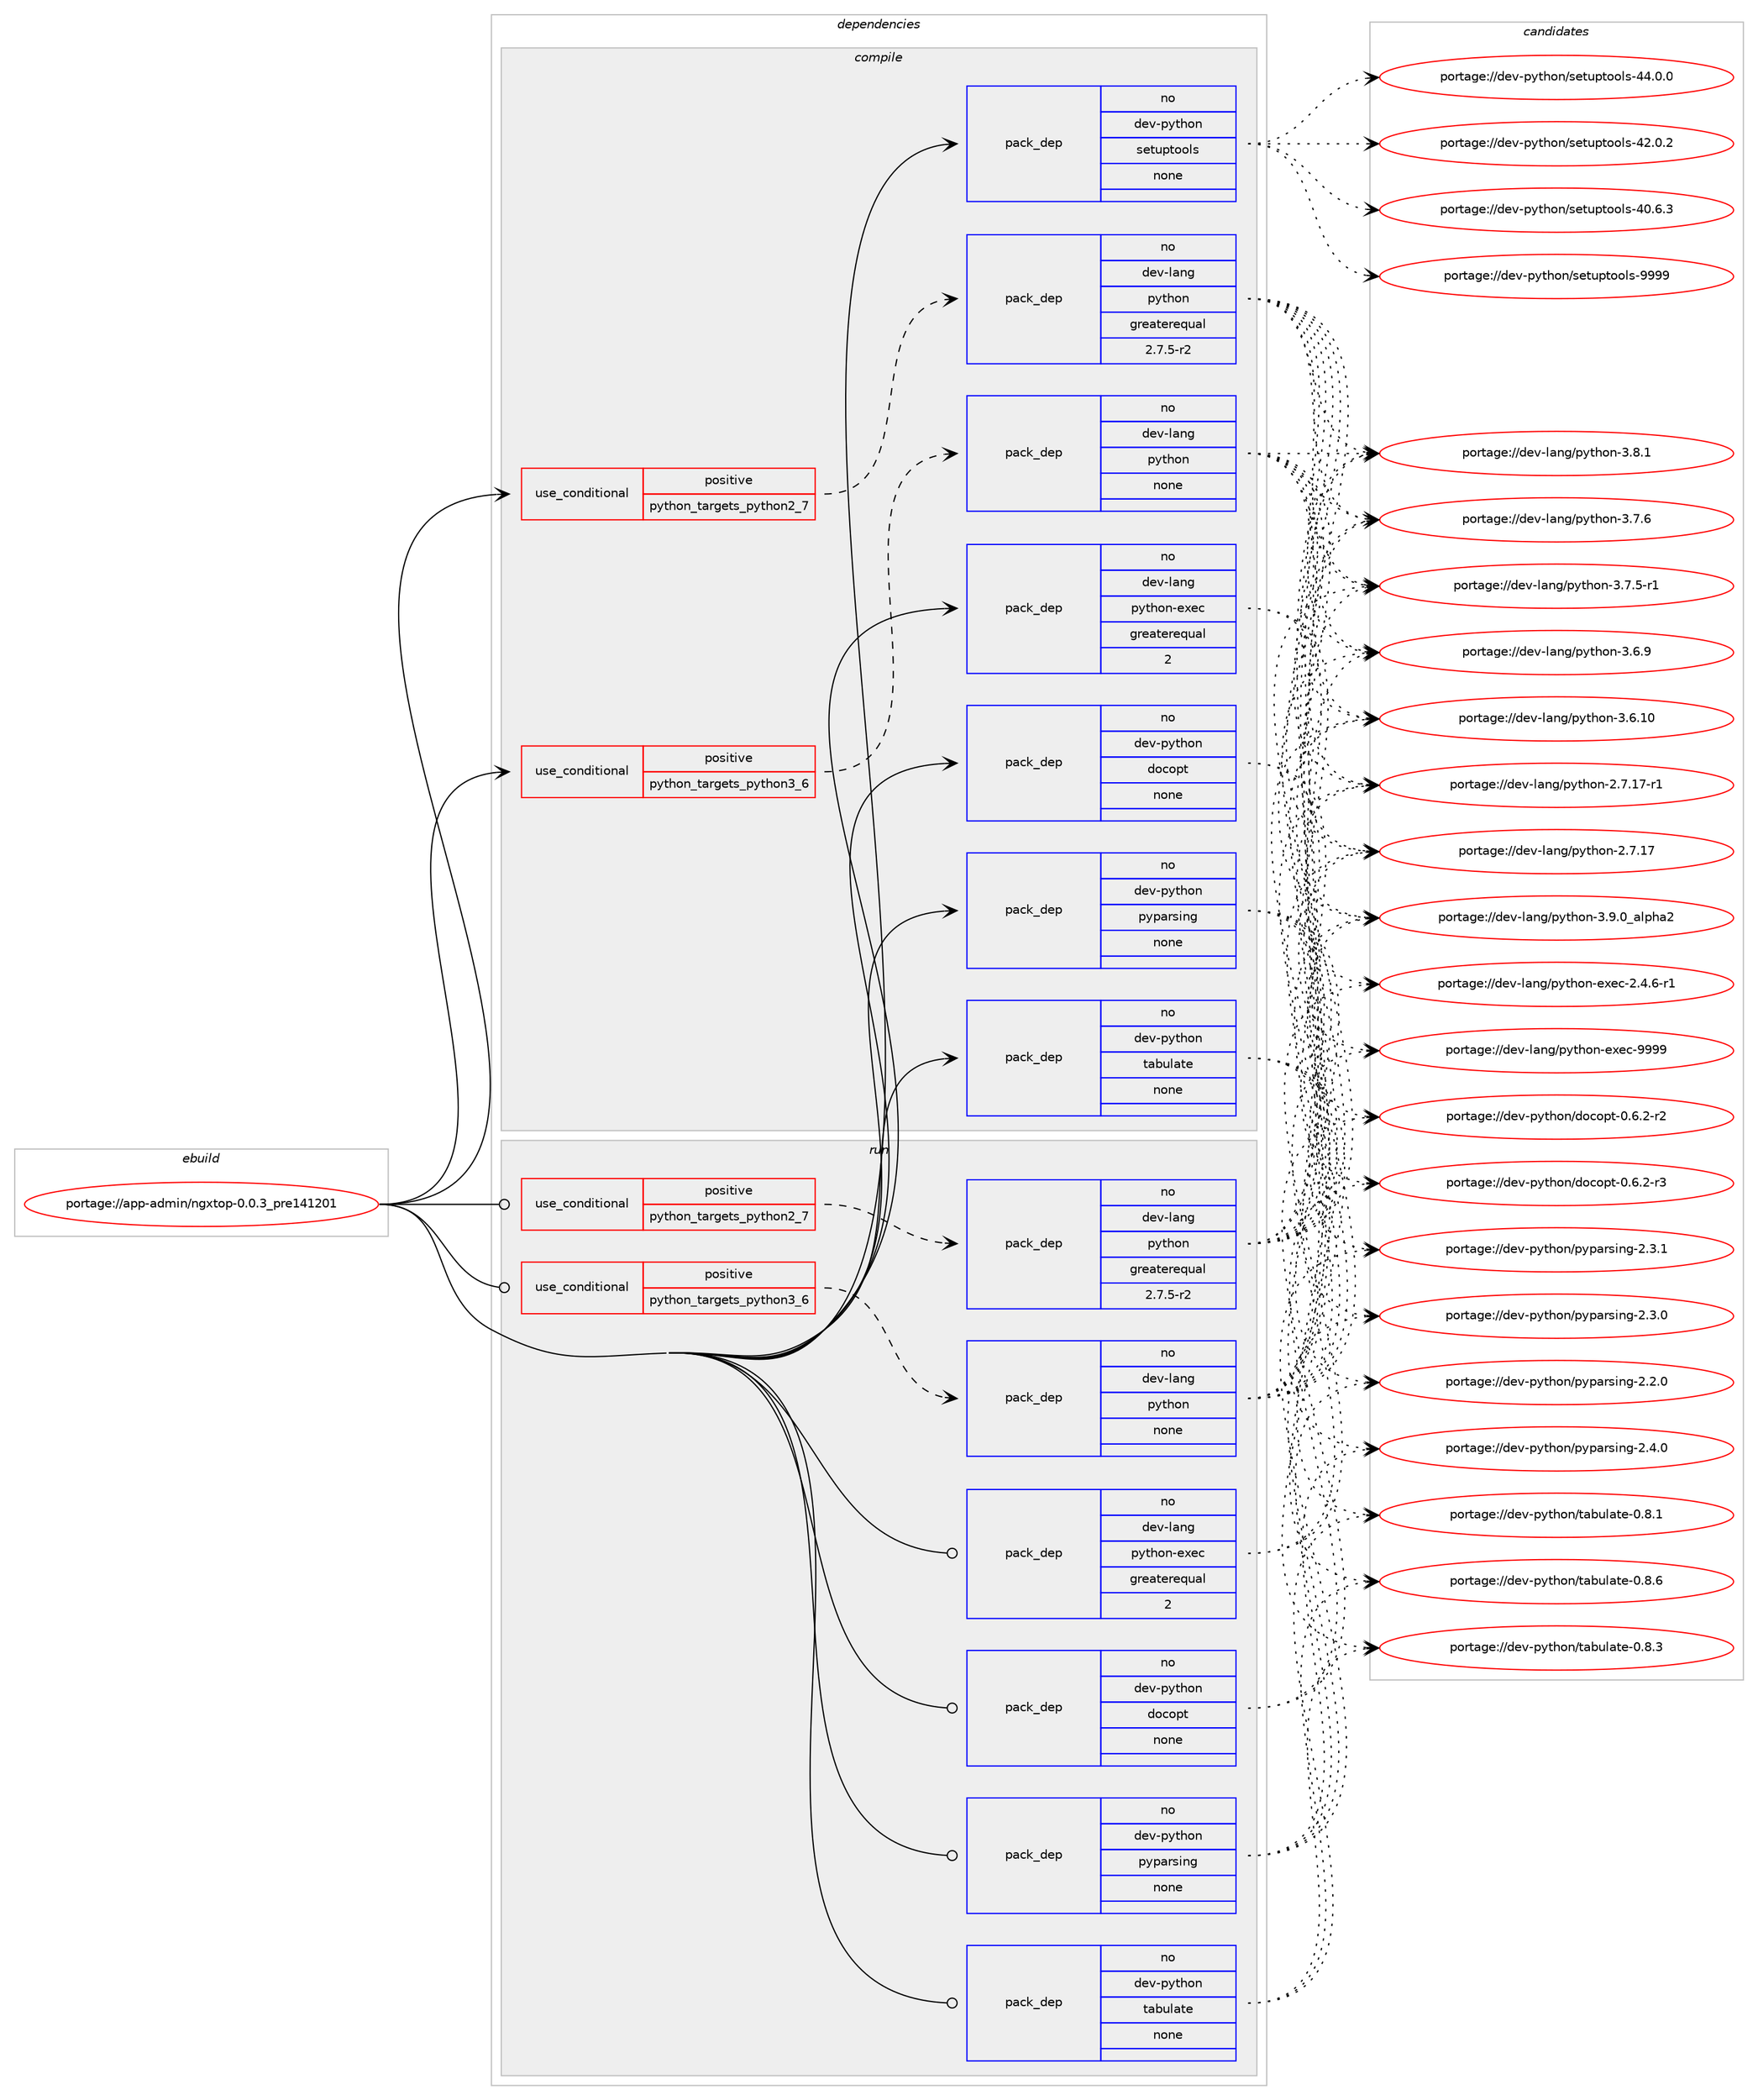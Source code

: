 digraph prolog {

# *************
# Graph options
# *************

newrank=true;
concentrate=true;
compound=true;
graph [rankdir=LR,fontname=Helvetica,fontsize=10,ranksep=1.5];#, ranksep=2.5, nodesep=0.2];
edge  [arrowhead=vee];
node  [fontname=Helvetica,fontsize=10];

# **********
# The ebuild
# **********

subgraph cluster_leftcol {
color=gray;
label=<<i>ebuild</i>>;
id [label="portage://app-admin/ngxtop-0.0.3_pre141201", color=red, width=4, href="../app-admin/ngxtop-0.0.3_pre141201.svg"];
}

# ****************
# The dependencies
# ****************

subgraph cluster_midcol {
color=gray;
label=<<i>dependencies</i>>;
subgraph cluster_compile {
fillcolor="#eeeeee";
style=filled;
label=<<i>compile</i>>;
subgraph cond154879 {
dependency654559 [label=<<TABLE BORDER="0" CELLBORDER="1" CELLSPACING="0" CELLPADDING="4"><TR><TD ROWSPAN="3" CELLPADDING="10">use_conditional</TD></TR><TR><TD>positive</TD></TR><TR><TD>python_targets_python2_7</TD></TR></TABLE>>, shape=none, color=red];
subgraph pack490972 {
dependency654560 [label=<<TABLE BORDER="0" CELLBORDER="1" CELLSPACING="0" CELLPADDING="4" WIDTH="220"><TR><TD ROWSPAN="6" CELLPADDING="30">pack_dep</TD></TR><TR><TD WIDTH="110">no</TD></TR><TR><TD>dev-lang</TD></TR><TR><TD>python</TD></TR><TR><TD>greaterequal</TD></TR><TR><TD>2.7.5-r2</TD></TR></TABLE>>, shape=none, color=blue];
}
dependency654559:e -> dependency654560:w [weight=20,style="dashed",arrowhead="vee"];
}
id:e -> dependency654559:w [weight=20,style="solid",arrowhead="vee"];
subgraph cond154880 {
dependency654561 [label=<<TABLE BORDER="0" CELLBORDER="1" CELLSPACING="0" CELLPADDING="4"><TR><TD ROWSPAN="3" CELLPADDING="10">use_conditional</TD></TR><TR><TD>positive</TD></TR><TR><TD>python_targets_python3_6</TD></TR></TABLE>>, shape=none, color=red];
subgraph pack490973 {
dependency654562 [label=<<TABLE BORDER="0" CELLBORDER="1" CELLSPACING="0" CELLPADDING="4" WIDTH="220"><TR><TD ROWSPAN="6" CELLPADDING="30">pack_dep</TD></TR><TR><TD WIDTH="110">no</TD></TR><TR><TD>dev-lang</TD></TR><TR><TD>python</TD></TR><TR><TD>none</TD></TR><TR><TD></TD></TR></TABLE>>, shape=none, color=blue];
}
dependency654561:e -> dependency654562:w [weight=20,style="dashed",arrowhead="vee"];
}
id:e -> dependency654561:w [weight=20,style="solid",arrowhead="vee"];
subgraph pack490974 {
dependency654563 [label=<<TABLE BORDER="0" CELLBORDER="1" CELLSPACING="0" CELLPADDING="4" WIDTH="220"><TR><TD ROWSPAN="6" CELLPADDING="30">pack_dep</TD></TR><TR><TD WIDTH="110">no</TD></TR><TR><TD>dev-lang</TD></TR><TR><TD>python-exec</TD></TR><TR><TD>greaterequal</TD></TR><TR><TD>2</TD></TR></TABLE>>, shape=none, color=blue];
}
id:e -> dependency654563:w [weight=20,style="solid",arrowhead="vee"];
subgraph pack490975 {
dependency654564 [label=<<TABLE BORDER="0" CELLBORDER="1" CELLSPACING="0" CELLPADDING="4" WIDTH="220"><TR><TD ROWSPAN="6" CELLPADDING="30">pack_dep</TD></TR><TR><TD WIDTH="110">no</TD></TR><TR><TD>dev-python</TD></TR><TR><TD>docopt</TD></TR><TR><TD>none</TD></TR><TR><TD></TD></TR></TABLE>>, shape=none, color=blue];
}
id:e -> dependency654564:w [weight=20,style="solid",arrowhead="vee"];
subgraph pack490976 {
dependency654565 [label=<<TABLE BORDER="0" CELLBORDER="1" CELLSPACING="0" CELLPADDING="4" WIDTH="220"><TR><TD ROWSPAN="6" CELLPADDING="30">pack_dep</TD></TR><TR><TD WIDTH="110">no</TD></TR><TR><TD>dev-python</TD></TR><TR><TD>pyparsing</TD></TR><TR><TD>none</TD></TR><TR><TD></TD></TR></TABLE>>, shape=none, color=blue];
}
id:e -> dependency654565:w [weight=20,style="solid",arrowhead="vee"];
subgraph pack490977 {
dependency654566 [label=<<TABLE BORDER="0" CELLBORDER="1" CELLSPACING="0" CELLPADDING="4" WIDTH="220"><TR><TD ROWSPAN="6" CELLPADDING="30">pack_dep</TD></TR><TR><TD WIDTH="110">no</TD></TR><TR><TD>dev-python</TD></TR><TR><TD>setuptools</TD></TR><TR><TD>none</TD></TR><TR><TD></TD></TR></TABLE>>, shape=none, color=blue];
}
id:e -> dependency654566:w [weight=20,style="solid",arrowhead="vee"];
subgraph pack490978 {
dependency654567 [label=<<TABLE BORDER="0" CELLBORDER="1" CELLSPACING="0" CELLPADDING="4" WIDTH="220"><TR><TD ROWSPAN="6" CELLPADDING="30">pack_dep</TD></TR><TR><TD WIDTH="110">no</TD></TR><TR><TD>dev-python</TD></TR><TR><TD>tabulate</TD></TR><TR><TD>none</TD></TR><TR><TD></TD></TR></TABLE>>, shape=none, color=blue];
}
id:e -> dependency654567:w [weight=20,style="solid",arrowhead="vee"];
}
subgraph cluster_compileandrun {
fillcolor="#eeeeee";
style=filled;
label=<<i>compile and run</i>>;
}
subgraph cluster_run {
fillcolor="#eeeeee";
style=filled;
label=<<i>run</i>>;
subgraph cond154881 {
dependency654568 [label=<<TABLE BORDER="0" CELLBORDER="1" CELLSPACING="0" CELLPADDING="4"><TR><TD ROWSPAN="3" CELLPADDING="10">use_conditional</TD></TR><TR><TD>positive</TD></TR><TR><TD>python_targets_python2_7</TD></TR></TABLE>>, shape=none, color=red];
subgraph pack490979 {
dependency654569 [label=<<TABLE BORDER="0" CELLBORDER="1" CELLSPACING="0" CELLPADDING="4" WIDTH="220"><TR><TD ROWSPAN="6" CELLPADDING="30">pack_dep</TD></TR><TR><TD WIDTH="110">no</TD></TR><TR><TD>dev-lang</TD></TR><TR><TD>python</TD></TR><TR><TD>greaterequal</TD></TR><TR><TD>2.7.5-r2</TD></TR></TABLE>>, shape=none, color=blue];
}
dependency654568:e -> dependency654569:w [weight=20,style="dashed",arrowhead="vee"];
}
id:e -> dependency654568:w [weight=20,style="solid",arrowhead="odot"];
subgraph cond154882 {
dependency654570 [label=<<TABLE BORDER="0" CELLBORDER="1" CELLSPACING="0" CELLPADDING="4"><TR><TD ROWSPAN="3" CELLPADDING="10">use_conditional</TD></TR><TR><TD>positive</TD></TR><TR><TD>python_targets_python3_6</TD></TR></TABLE>>, shape=none, color=red];
subgraph pack490980 {
dependency654571 [label=<<TABLE BORDER="0" CELLBORDER="1" CELLSPACING="0" CELLPADDING="4" WIDTH="220"><TR><TD ROWSPAN="6" CELLPADDING="30">pack_dep</TD></TR><TR><TD WIDTH="110">no</TD></TR><TR><TD>dev-lang</TD></TR><TR><TD>python</TD></TR><TR><TD>none</TD></TR><TR><TD></TD></TR></TABLE>>, shape=none, color=blue];
}
dependency654570:e -> dependency654571:w [weight=20,style="dashed",arrowhead="vee"];
}
id:e -> dependency654570:w [weight=20,style="solid",arrowhead="odot"];
subgraph pack490981 {
dependency654572 [label=<<TABLE BORDER="0" CELLBORDER="1" CELLSPACING="0" CELLPADDING="4" WIDTH="220"><TR><TD ROWSPAN="6" CELLPADDING="30">pack_dep</TD></TR><TR><TD WIDTH="110">no</TD></TR><TR><TD>dev-lang</TD></TR><TR><TD>python-exec</TD></TR><TR><TD>greaterequal</TD></TR><TR><TD>2</TD></TR></TABLE>>, shape=none, color=blue];
}
id:e -> dependency654572:w [weight=20,style="solid",arrowhead="odot"];
subgraph pack490982 {
dependency654573 [label=<<TABLE BORDER="0" CELLBORDER="1" CELLSPACING="0" CELLPADDING="4" WIDTH="220"><TR><TD ROWSPAN="6" CELLPADDING="30">pack_dep</TD></TR><TR><TD WIDTH="110">no</TD></TR><TR><TD>dev-python</TD></TR><TR><TD>docopt</TD></TR><TR><TD>none</TD></TR><TR><TD></TD></TR></TABLE>>, shape=none, color=blue];
}
id:e -> dependency654573:w [weight=20,style="solid",arrowhead="odot"];
subgraph pack490983 {
dependency654574 [label=<<TABLE BORDER="0" CELLBORDER="1" CELLSPACING="0" CELLPADDING="4" WIDTH="220"><TR><TD ROWSPAN="6" CELLPADDING="30">pack_dep</TD></TR><TR><TD WIDTH="110">no</TD></TR><TR><TD>dev-python</TD></TR><TR><TD>pyparsing</TD></TR><TR><TD>none</TD></TR><TR><TD></TD></TR></TABLE>>, shape=none, color=blue];
}
id:e -> dependency654574:w [weight=20,style="solid",arrowhead="odot"];
subgraph pack490984 {
dependency654575 [label=<<TABLE BORDER="0" CELLBORDER="1" CELLSPACING="0" CELLPADDING="4" WIDTH="220"><TR><TD ROWSPAN="6" CELLPADDING="30">pack_dep</TD></TR><TR><TD WIDTH="110">no</TD></TR><TR><TD>dev-python</TD></TR><TR><TD>tabulate</TD></TR><TR><TD>none</TD></TR><TR><TD></TD></TR></TABLE>>, shape=none, color=blue];
}
id:e -> dependency654575:w [weight=20,style="solid",arrowhead="odot"];
}
}

# **************
# The candidates
# **************

subgraph cluster_choices {
rank=same;
color=gray;
label=<<i>candidates</i>>;

subgraph choice490972 {
color=black;
nodesep=1;
choice10010111845108971101034711212111610411111045514657464895971081121049750 [label="portage://dev-lang/python-3.9.0_alpha2", color=red, width=4,href="../dev-lang/python-3.9.0_alpha2.svg"];
choice100101118451089711010347112121116104111110455146564649 [label="portage://dev-lang/python-3.8.1", color=red, width=4,href="../dev-lang/python-3.8.1.svg"];
choice100101118451089711010347112121116104111110455146554654 [label="portage://dev-lang/python-3.7.6", color=red, width=4,href="../dev-lang/python-3.7.6.svg"];
choice1001011184510897110103471121211161041111104551465546534511449 [label="portage://dev-lang/python-3.7.5-r1", color=red, width=4,href="../dev-lang/python-3.7.5-r1.svg"];
choice100101118451089711010347112121116104111110455146544657 [label="portage://dev-lang/python-3.6.9", color=red, width=4,href="../dev-lang/python-3.6.9.svg"];
choice10010111845108971101034711212111610411111045514654464948 [label="portage://dev-lang/python-3.6.10", color=red, width=4,href="../dev-lang/python-3.6.10.svg"];
choice100101118451089711010347112121116104111110455046554649554511449 [label="portage://dev-lang/python-2.7.17-r1", color=red, width=4,href="../dev-lang/python-2.7.17-r1.svg"];
choice10010111845108971101034711212111610411111045504655464955 [label="portage://dev-lang/python-2.7.17", color=red, width=4,href="../dev-lang/python-2.7.17.svg"];
dependency654560:e -> choice10010111845108971101034711212111610411111045514657464895971081121049750:w [style=dotted,weight="100"];
dependency654560:e -> choice100101118451089711010347112121116104111110455146564649:w [style=dotted,weight="100"];
dependency654560:e -> choice100101118451089711010347112121116104111110455146554654:w [style=dotted,weight="100"];
dependency654560:e -> choice1001011184510897110103471121211161041111104551465546534511449:w [style=dotted,weight="100"];
dependency654560:e -> choice100101118451089711010347112121116104111110455146544657:w [style=dotted,weight="100"];
dependency654560:e -> choice10010111845108971101034711212111610411111045514654464948:w [style=dotted,weight="100"];
dependency654560:e -> choice100101118451089711010347112121116104111110455046554649554511449:w [style=dotted,weight="100"];
dependency654560:e -> choice10010111845108971101034711212111610411111045504655464955:w [style=dotted,weight="100"];
}
subgraph choice490973 {
color=black;
nodesep=1;
choice10010111845108971101034711212111610411111045514657464895971081121049750 [label="portage://dev-lang/python-3.9.0_alpha2", color=red, width=4,href="../dev-lang/python-3.9.0_alpha2.svg"];
choice100101118451089711010347112121116104111110455146564649 [label="portage://dev-lang/python-3.8.1", color=red, width=4,href="../dev-lang/python-3.8.1.svg"];
choice100101118451089711010347112121116104111110455146554654 [label="portage://dev-lang/python-3.7.6", color=red, width=4,href="../dev-lang/python-3.7.6.svg"];
choice1001011184510897110103471121211161041111104551465546534511449 [label="portage://dev-lang/python-3.7.5-r1", color=red, width=4,href="../dev-lang/python-3.7.5-r1.svg"];
choice100101118451089711010347112121116104111110455146544657 [label="portage://dev-lang/python-3.6.9", color=red, width=4,href="../dev-lang/python-3.6.9.svg"];
choice10010111845108971101034711212111610411111045514654464948 [label="portage://dev-lang/python-3.6.10", color=red, width=4,href="../dev-lang/python-3.6.10.svg"];
choice100101118451089711010347112121116104111110455046554649554511449 [label="portage://dev-lang/python-2.7.17-r1", color=red, width=4,href="../dev-lang/python-2.7.17-r1.svg"];
choice10010111845108971101034711212111610411111045504655464955 [label="portage://dev-lang/python-2.7.17", color=red, width=4,href="../dev-lang/python-2.7.17.svg"];
dependency654562:e -> choice10010111845108971101034711212111610411111045514657464895971081121049750:w [style=dotted,weight="100"];
dependency654562:e -> choice100101118451089711010347112121116104111110455146564649:w [style=dotted,weight="100"];
dependency654562:e -> choice100101118451089711010347112121116104111110455146554654:w [style=dotted,weight="100"];
dependency654562:e -> choice1001011184510897110103471121211161041111104551465546534511449:w [style=dotted,weight="100"];
dependency654562:e -> choice100101118451089711010347112121116104111110455146544657:w [style=dotted,weight="100"];
dependency654562:e -> choice10010111845108971101034711212111610411111045514654464948:w [style=dotted,weight="100"];
dependency654562:e -> choice100101118451089711010347112121116104111110455046554649554511449:w [style=dotted,weight="100"];
dependency654562:e -> choice10010111845108971101034711212111610411111045504655464955:w [style=dotted,weight="100"];
}
subgraph choice490974 {
color=black;
nodesep=1;
choice10010111845108971101034711212111610411111045101120101994557575757 [label="portage://dev-lang/python-exec-9999", color=red, width=4,href="../dev-lang/python-exec-9999.svg"];
choice10010111845108971101034711212111610411111045101120101994550465246544511449 [label="portage://dev-lang/python-exec-2.4.6-r1", color=red, width=4,href="../dev-lang/python-exec-2.4.6-r1.svg"];
dependency654563:e -> choice10010111845108971101034711212111610411111045101120101994557575757:w [style=dotted,weight="100"];
dependency654563:e -> choice10010111845108971101034711212111610411111045101120101994550465246544511449:w [style=dotted,weight="100"];
}
subgraph choice490975 {
color=black;
nodesep=1;
choice1001011184511212111610411111047100111991111121164548465446504511451 [label="portage://dev-python/docopt-0.6.2-r3", color=red, width=4,href="../dev-python/docopt-0.6.2-r3.svg"];
choice1001011184511212111610411111047100111991111121164548465446504511450 [label="portage://dev-python/docopt-0.6.2-r2", color=red, width=4,href="../dev-python/docopt-0.6.2-r2.svg"];
dependency654564:e -> choice1001011184511212111610411111047100111991111121164548465446504511451:w [style=dotted,weight="100"];
dependency654564:e -> choice1001011184511212111610411111047100111991111121164548465446504511450:w [style=dotted,weight="100"];
}
subgraph choice490976 {
color=black;
nodesep=1;
choice100101118451121211161041111104711212111297114115105110103455046524648 [label="portage://dev-python/pyparsing-2.4.0", color=red, width=4,href="../dev-python/pyparsing-2.4.0.svg"];
choice100101118451121211161041111104711212111297114115105110103455046514649 [label="portage://dev-python/pyparsing-2.3.1", color=red, width=4,href="../dev-python/pyparsing-2.3.1.svg"];
choice100101118451121211161041111104711212111297114115105110103455046514648 [label="portage://dev-python/pyparsing-2.3.0", color=red, width=4,href="../dev-python/pyparsing-2.3.0.svg"];
choice100101118451121211161041111104711212111297114115105110103455046504648 [label="portage://dev-python/pyparsing-2.2.0", color=red, width=4,href="../dev-python/pyparsing-2.2.0.svg"];
dependency654565:e -> choice100101118451121211161041111104711212111297114115105110103455046524648:w [style=dotted,weight="100"];
dependency654565:e -> choice100101118451121211161041111104711212111297114115105110103455046514649:w [style=dotted,weight="100"];
dependency654565:e -> choice100101118451121211161041111104711212111297114115105110103455046514648:w [style=dotted,weight="100"];
dependency654565:e -> choice100101118451121211161041111104711212111297114115105110103455046504648:w [style=dotted,weight="100"];
}
subgraph choice490977 {
color=black;
nodesep=1;
choice10010111845112121116104111110471151011161171121161111111081154557575757 [label="portage://dev-python/setuptools-9999", color=red, width=4,href="../dev-python/setuptools-9999.svg"];
choice100101118451121211161041111104711510111611711211611111110811545525246484648 [label="portage://dev-python/setuptools-44.0.0", color=red, width=4,href="../dev-python/setuptools-44.0.0.svg"];
choice100101118451121211161041111104711510111611711211611111110811545525046484650 [label="portage://dev-python/setuptools-42.0.2", color=red, width=4,href="../dev-python/setuptools-42.0.2.svg"];
choice100101118451121211161041111104711510111611711211611111110811545524846544651 [label="portage://dev-python/setuptools-40.6.3", color=red, width=4,href="../dev-python/setuptools-40.6.3.svg"];
dependency654566:e -> choice10010111845112121116104111110471151011161171121161111111081154557575757:w [style=dotted,weight="100"];
dependency654566:e -> choice100101118451121211161041111104711510111611711211611111110811545525246484648:w [style=dotted,weight="100"];
dependency654566:e -> choice100101118451121211161041111104711510111611711211611111110811545525046484650:w [style=dotted,weight="100"];
dependency654566:e -> choice100101118451121211161041111104711510111611711211611111110811545524846544651:w [style=dotted,weight="100"];
}
subgraph choice490978 {
color=black;
nodesep=1;
choice1001011184511212111610411111047116979811710897116101454846564654 [label="portage://dev-python/tabulate-0.8.6", color=red, width=4,href="../dev-python/tabulate-0.8.6.svg"];
choice1001011184511212111610411111047116979811710897116101454846564651 [label="portage://dev-python/tabulate-0.8.3", color=red, width=4,href="../dev-python/tabulate-0.8.3.svg"];
choice1001011184511212111610411111047116979811710897116101454846564649 [label="portage://dev-python/tabulate-0.8.1", color=red, width=4,href="../dev-python/tabulate-0.8.1.svg"];
dependency654567:e -> choice1001011184511212111610411111047116979811710897116101454846564654:w [style=dotted,weight="100"];
dependency654567:e -> choice1001011184511212111610411111047116979811710897116101454846564651:w [style=dotted,weight="100"];
dependency654567:e -> choice1001011184511212111610411111047116979811710897116101454846564649:w [style=dotted,weight="100"];
}
subgraph choice490979 {
color=black;
nodesep=1;
choice10010111845108971101034711212111610411111045514657464895971081121049750 [label="portage://dev-lang/python-3.9.0_alpha2", color=red, width=4,href="../dev-lang/python-3.9.0_alpha2.svg"];
choice100101118451089711010347112121116104111110455146564649 [label="portage://dev-lang/python-3.8.1", color=red, width=4,href="../dev-lang/python-3.8.1.svg"];
choice100101118451089711010347112121116104111110455146554654 [label="portage://dev-lang/python-3.7.6", color=red, width=4,href="../dev-lang/python-3.7.6.svg"];
choice1001011184510897110103471121211161041111104551465546534511449 [label="portage://dev-lang/python-3.7.5-r1", color=red, width=4,href="../dev-lang/python-3.7.5-r1.svg"];
choice100101118451089711010347112121116104111110455146544657 [label="portage://dev-lang/python-3.6.9", color=red, width=4,href="../dev-lang/python-3.6.9.svg"];
choice10010111845108971101034711212111610411111045514654464948 [label="portage://dev-lang/python-3.6.10", color=red, width=4,href="../dev-lang/python-3.6.10.svg"];
choice100101118451089711010347112121116104111110455046554649554511449 [label="portage://dev-lang/python-2.7.17-r1", color=red, width=4,href="../dev-lang/python-2.7.17-r1.svg"];
choice10010111845108971101034711212111610411111045504655464955 [label="portage://dev-lang/python-2.7.17", color=red, width=4,href="../dev-lang/python-2.7.17.svg"];
dependency654569:e -> choice10010111845108971101034711212111610411111045514657464895971081121049750:w [style=dotted,weight="100"];
dependency654569:e -> choice100101118451089711010347112121116104111110455146564649:w [style=dotted,weight="100"];
dependency654569:e -> choice100101118451089711010347112121116104111110455146554654:w [style=dotted,weight="100"];
dependency654569:e -> choice1001011184510897110103471121211161041111104551465546534511449:w [style=dotted,weight="100"];
dependency654569:e -> choice100101118451089711010347112121116104111110455146544657:w [style=dotted,weight="100"];
dependency654569:e -> choice10010111845108971101034711212111610411111045514654464948:w [style=dotted,weight="100"];
dependency654569:e -> choice100101118451089711010347112121116104111110455046554649554511449:w [style=dotted,weight="100"];
dependency654569:e -> choice10010111845108971101034711212111610411111045504655464955:w [style=dotted,weight="100"];
}
subgraph choice490980 {
color=black;
nodesep=1;
choice10010111845108971101034711212111610411111045514657464895971081121049750 [label="portage://dev-lang/python-3.9.0_alpha2", color=red, width=4,href="../dev-lang/python-3.9.0_alpha2.svg"];
choice100101118451089711010347112121116104111110455146564649 [label="portage://dev-lang/python-3.8.1", color=red, width=4,href="../dev-lang/python-3.8.1.svg"];
choice100101118451089711010347112121116104111110455146554654 [label="portage://dev-lang/python-3.7.6", color=red, width=4,href="../dev-lang/python-3.7.6.svg"];
choice1001011184510897110103471121211161041111104551465546534511449 [label="portage://dev-lang/python-3.7.5-r1", color=red, width=4,href="../dev-lang/python-3.7.5-r1.svg"];
choice100101118451089711010347112121116104111110455146544657 [label="portage://dev-lang/python-3.6.9", color=red, width=4,href="../dev-lang/python-3.6.9.svg"];
choice10010111845108971101034711212111610411111045514654464948 [label="portage://dev-lang/python-3.6.10", color=red, width=4,href="../dev-lang/python-3.6.10.svg"];
choice100101118451089711010347112121116104111110455046554649554511449 [label="portage://dev-lang/python-2.7.17-r1", color=red, width=4,href="../dev-lang/python-2.7.17-r1.svg"];
choice10010111845108971101034711212111610411111045504655464955 [label="portage://dev-lang/python-2.7.17", color=red, width=4,href="../dev-lang/python-2.7.17.svg"];
dependency654571:e -> choice10010111845108971101034711212111610411111045514657464895971081121049750:w [style=dotted,weight="100"];
dependency654571:e -> choice100101118451089711010347112121116104111110455146564649:w [style=dotted,weight="100"];
dependency654571:e -> choice100101118451089711010347112121116104111110455146554654:w [style=dotted,weight="100"];
dependency654571:e -> choice1001011184510897110103471121211161041111104551465546534511449:w [style=dotted,weight="100"];
dependency654571:e -> choice100101118451089711010347112121116104111110455146544657:w [style=dotted,weight="100"];
dependency654571:e -> choice10010111845108971101034711212111610411111045514654464948:w [style=dotted,weight="100"];
dependency654571:e -> choice100101118451089711010347112121116104111110455046554649554511449:w [style=dotted,weight="100"];
dependency654571:e -> choice10010111845108971101034711212111610411111045504655464955:w [style=dotted,weight="100"];
}
subgraph choice490981 {
color=black;
nodesep=1;
choice10010111845108971101034711212111610411111045101120101994557575757 [label="portage://dev-lang/python-exec-9999", color=red, width=4,href="../dev-lang/python-exec-9999.svg"];
choice10010111845108971101034711212111610411111045101120101994550465246544511449 [label="portage://dev-lang/python-exec-2.4.6-r1", color=red, width=4,href="../dev-lang/python-exec-2.4.6-r1.svg"];
dependency654572:e -> choice10010111845108971101034711212111610411111045101120101994557575757:w [style=dotted,weight="100"];
dependency654572:e -> choice10010111845108971101034711212111610411111045101120101994550465246544511449:w [style=dotted,weight="100"];
}
subgraph choice490982 {
color=black;
nodesep=1;
choice1001011184511212111610411111047100111991111121164548465446504511451 [label="portage://dev-python/docopt-0.6.2-r3", color=red, width=4,href="../dev-python/docopt-0.6.2-r3.svg"];
choice1001011184511212111610411111047100111991111121164548465446504511450 [label="portage://dev-python/docopt-0.6.2-r2", color=red, width=4,href="../dev-python/docopt-0.6.2-r2.svg"];
dependency654573:e -> choice1001011184511212111610411111047100111991111121164548465446504511451:w [style=dotted,weight="100"];
dependency654573:e -> choice1001011184511212111610411111047100111991111121164548465446504511450:w [style=dotted,weight="100"];
}
subgraph choice490983 {
color=black;
nodesep=1;
choice100101118451121211161041111104711212111297114115105110103455046524648 [label="portage://dev-python/pyparsing-2.4.0", color=red, width=4,href="../dev-python/pyparsing-2.4.0.svg"];
choice100101118451121211161041111104711212111297114115105110103455046514649 [label="portage://dev-python/pyparsing-2.3.1", color=red, width=4,href="../dev-python/pyparsing-2.3.1.svg"];
choice100101118451121211161041111104711212111297114115105110103455046514648 [label="portage://dev-python/pyparsing-2.3.0", color=red, width=4,href="../dev-python/pyparsing-2.3.0.svg"];
choice100101118451121211161041111104711212111297114115105110103455046504648 [label="portage://dev-python/pyparsing-2.2.0", color=red, width=4,href="../dev-python/pyparsing-2.2.0.svg"];
dependency654574:e -> choice100101118451121211161041111104711212111297114115105110103455046524648:w [style=dotted,weight="100"];
dependency654574:e -> choice100101118451121211161041111104711212111297114115105110103455046514649:w [style=dotted,weight="100"];
dependency654574:e -> choice100101118451121211161041111104711212111297114115105110103455046514648:w [style=dotted,weight="100"];
dependency654574:e -> choice100101118451121211161041111104711212111297114115105110103455046504648:w [style=dotted,weight="100"];
}
subgraph choice490984 {
color=black;
nodesep=1;
choice1001011184511212111610411111047116979811710897116101454846564654 [label="portage://dev-python/tabulate-0.8.6", color=red, width=4,href="../dev-python/tabulate-0.8.6.svg"];
choice1001011184511212111610411111047116979811710897116101454846564651 [label="portage://dev-python/tabulate-0.8.3", color=red, width=4,href="../dev-python/tabulate-0.8.3.svg"];
choice1001011184511212111610411111047116979811710897116101454846564649 [label="portage://dev-python/tabulate-0.8.1", color=red, width=4,href="../dev-python/tabulate-0.8.1.svg"];
dependency654575:e -> choice1001011184511212111610411111047116979811710897116101454846564654:w [style=dotted,weight="100"];
dependency654575:e -> choice1001011184511212111610411111047116979811710897116101454846564651:w [style=dotted,weight="100"];
dependency654575:e -> choice1001011184511212111610411111047116979811710897116101454846564649:w [style=dotted,weight="100"];
}
}

}
